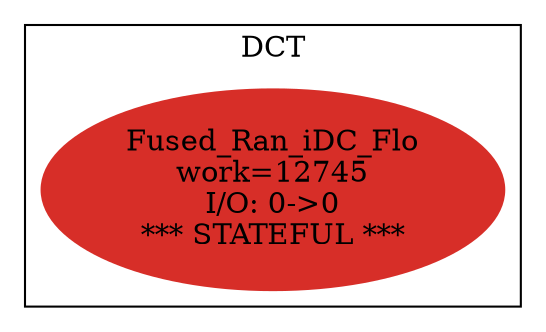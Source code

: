 digraph streamit {
size="6.5,9"
subgraph cluster_node1 {
 color = black

 label="DCT";
node2 [ label="Fused_Ran_iDC_Flo\nwork=12745\nI/O: 0->0\n*** STATEFUL ***" color="0.00555,0.81,0.84" style="filled" ]
}
}
